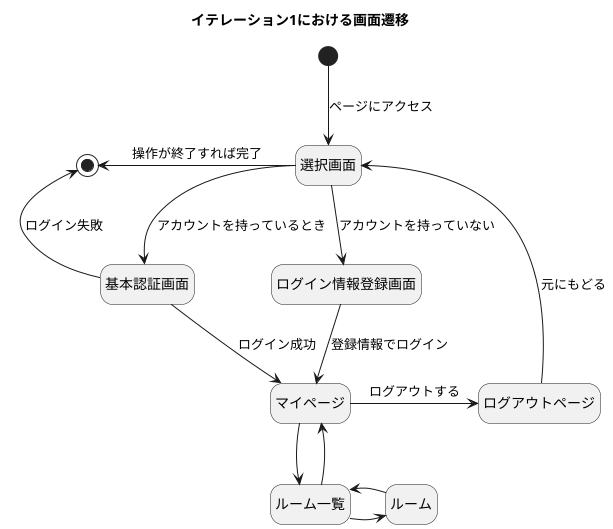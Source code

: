 ' ログイン画面の画面遷移について記述する。
@startuml iteration_1_view_transition
    title イテレーション1における画面遷移
    hide empty description
    
    ' ログインとログアウトの画面
    ' はじめにアクセスすると認証画面が表示される。
    [*]--> 選択画面 : ページにアクセス
    
    選択画面 --> 基本認証画面 : アカウントを持っているとき
    選択画面 -->ログイン情報登録画面 : アカウントを持っていない

    基本認証画面-->マイページ : ログイン成功
    基本認証画面 --> [*]: ログイン失敗

    ログイン情報登録画面 -->マイページ : 登録情報でログイン

    マイページ -> ログアウトページ : ログアウトする
    ログアウトページ --> 選択画面 : 元にもどる
    
    ' 何もなければ終了
    [*]  <- 選択画面 : 操作が終了すれば完了

    'チャット機能の画面まで移動
    マイページ --> ルーム一覧
    ルーム一覧 --> マイページ
    ルーム一覧 -> ルーム
    ルーム     -> ルーム一覧 
@enduml